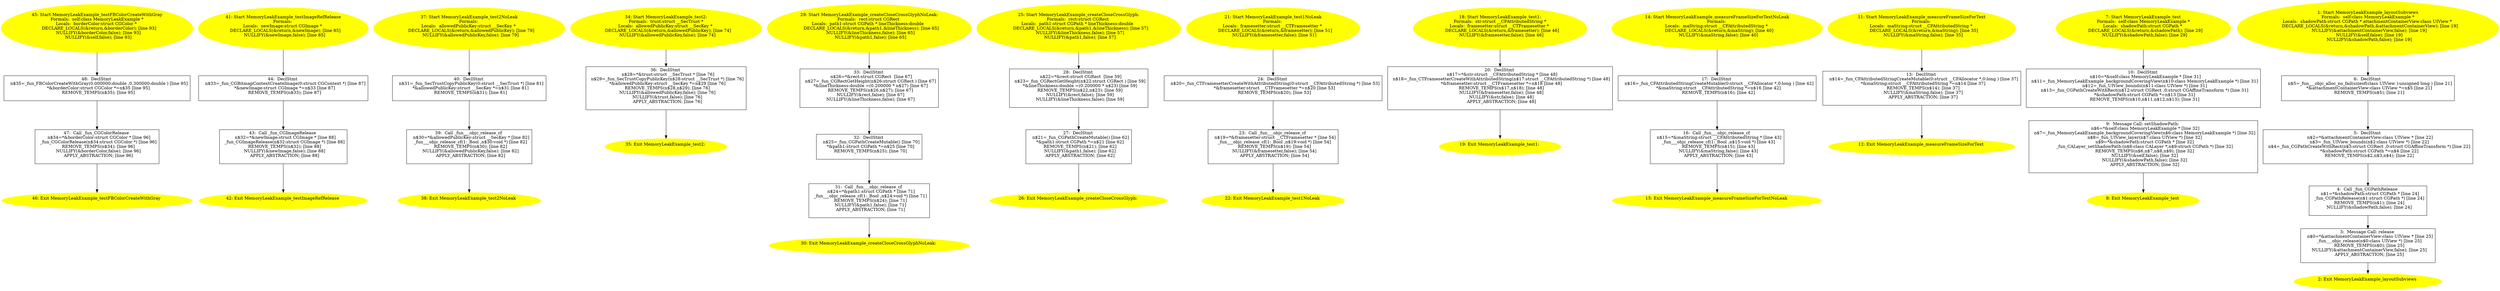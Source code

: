 digraph iCFG {
48 [label="48:  DeclStmt \n   n$35=_fun_FBColorCreateWithGray(0.000000:double ,0.300000:double ) [line 95]\n  *&borderColor:struct CGColor *=n$35 [line 95]\n  REMOVE_TEMPS(n$35); [line 95]\n " shape="box"]
	

	 48 -> 47 ;
47 [label="47:  Call _fun_CGColorRelease \n   n$34=*&borderColor:struct CGColor * [line 96]\n  _fun_CGColorRelease(n$34:struct CGColor *) [line 96]\n  REMOVE_TEMPS(n$34); [line 96]\n  NULLIFY(&borderColor,false); [line 96]\n  APPLY_ABSTRACTION; [line 96]\n " shape="box"]
	

	 47 -> 46 ;
46 [label="46: Exit MemoryLeakExample_testFBColorCreateWithGray \n  " color=yellow style=filled]
	

45 [label="45: Start MemoryLeakExample_testFBColorCreateWithGray\nFormals:  self:class MemoryLeakExample *\nLocals:  borderColor:struct CGColor * \n   DECLARE_LOCALS(&return,&borderColor); [line 93]\n  NULLIFY(&borderColor,false); [line 93]\n  NULLIFY(&self,false); [line 93]\n " color=yellow style=filled]
	

	 45 -> 48 ;
44 [label="44:  DeclStmt \n   n$33=_fun_CGBitmapContextCreateImage(0:struct CGContext *) [line 87]\n  *&newImage:struct CGImage *=n$33 [line 87]\n  REMOVE_TEMPS(n$33); [line 87]\n " shape="box"]
	

	 44 -> 43 ;
43 [label="43:  Call _fun_CGImageRelease \n   n$32=*&newImage:struct CGImage * [line 88]\n  _fun_CGImageRelease(n$32:struct CGImage *) [line 88]\n  REMOVE_TEMPS(n$32); [line 88]\n  NULLIFY(&newImage,false); [line 88]\n  APPLY_ABSTRACTION; [line 88]\n " shape="box"]
	

	 43 -> 42 ;
42 [label="42: Exit MemoryLeakExample_testImageRefRelease \n  " color=yellow style=filled]
	

41 [label="41: Start MemoryLeakExample_testImageRefRelease\nFormals: \nLocals:  newImage:struct CGImage * \n   DECLARE_LOCALS(&return,&newImage); [line 85]\n  NULLIFY(&newImage,false); [line 85]\n " color=yellow style=filled]
	

	 41 -> 44 ;
40 [label="40:  DeclStmt \n   n$31=_fun_SecTrustCopyPublicKey(0:struct __SecTrust *) [line 81]\n  *&allowedPublicKey:struct __SecKey *=n$31 [line 81]\n  REMOVE_TEMPS(n$31); [line 81]\n " shape="box"]
	

	 40 -> 39 ;
39 [label="39:  Call _fun___objc_release_cf \n   n$30=*&allowedPublicKey:struct __SecKey * [line 82]\n  _fun___objc_release_cf(1:_Bool ,n$30:void *) [line 82]\n  REMOVE_TEMPS(n$30); [line 82]\n  NULLIFY(&allowedPublicKey,false); [line 82]\n  APPLY_ABSTRACTION; [line 82]\n " shape="box"]
	

	 39 -> 38 ;
38 [label="38: Exit MemoryLeakExample_test2NoLeak \n  " color=yellow style=filled]
	

37 [label="37: Start MemoryLeakExample_test2NoLeak\nFormals: \nLocals:  allowedPublicKey:struct __SecKey * \n   DECLARE_LOCALS(&return,&allowedPublicKey); [line 79]\n  NULLIFY(&allowedPublicKey,false); [line 79]\n " color=yellow style=filled]
	

	 37 -> 40 ;
36 [label="36:  DeclStmt \n   n$28=*&trust:struct __SecTrust * [line 76]\n  n$29=_fun_SecTrustCopyPublicKey(n$28:struct __SecTrust *) [line 76]\n  *&allowedPublicKey:struct __SecKey *=n$29 [line 76]\n  REMOVE_TEMPS(n$28,n$29); [line 76]\n  NULLIFY(&allowedPublicKey,false); [line 76]\n  NULLIFY(&trust,false); [line 76]\n  APPLY_ABSTRACTION; [line 76]\n " shape="box"]
	

	 36 -> 35 ;
35 [label="35: Exit MemoryLeakExample_test2: \n  " color=yellow style=filled]
	

34 [label="34: Start MemoryLeakExample_test2:\nFormals:  trust:struct __SecTrust *\nLocals:  allowedPublicKey:struct __SecKey * \n   DECLARE_LOCALS(&return,&allowedPublicKey); [line 74]\n  NULLIFY(&allowedPublicKey,false); [line 74]\n " color=yellow style=filled]
	

	 34 -> 36 ;
33 [label="33:  DeclStmt \n   n$26=*&rect:struct CGRect  [line 67]\n  n$27=_fun_CGRectGetHeight(n$26:struct CGRect ) [line 67]\n  *&lineThickness:double =(0.200000 * n$27) [line 67]\n  REMOVE_TEMPS(n$26,n$27); [line 67]\n  NULLIFY(&rect,false); [line 67]\n  NULLIFY(&lineThickness,false); [line 67]\n " shape="box"]
	

	 33 -> 32 ;
32 [label="32:  DeclStmt \n   n$25=_fun_CGPathCreateMutable() [line 70]\n  *&path1:struct CGPath *=n$25 [line 70]\n  REMOVE_TEMPS(n$25); [line 70]\n " shape="box"]
	

	 32 -> 31 ;
31 [label="31:  Call _fun___objc_release_cf \n   n$24=*&path1:struct CGPath * [line 71]\n  _fun___objc_release_cf(1:_Bool ,n$24:void *) [line 71]\n  REMOVE_TEMPS(n$24); [line 71]\n  NULLIFY(&path1,false); [line 71]\n  APPLY_ABSTRACTION; [line 71]\n " shape="box"]
	

	 31 -> 30 ;
30 [label="30: Exit MemoryLeakExample_createCloseCrossGlyphNoLeak: \n  " color=yellow style=filled]
	

29 [label="29: Start MemoryLeakExample_createCloseCrossGlyphNoLeak:\nFormals:  rect:struct CGRect \nLocals:  path1:struct CGPath * lineThickness:double  \n   DECLARE_LOCALS(&return,&path1,&lineThickness); [line 65]\n  NULLIFY(&lineThickness,false); [line 65]\n  NULLIFY(&path1,false); [line 65]\n " color=yellow style=filled]
	

	 29 -> 33 ;
28 [label="28:  DeclStmt \n   n$22=*&rect:struct CGRect  [line 59]\n  n$23=_fun_CGRectGetHeight(n$22:struct CGRect ) [line 59]\n  *&lineThickness:double =(0.200000 * n$23) [line 59]\n  REMOVE_TEMPS(n$22,n$23); [line 59]\n  NULLIFY(&rect,false); [line 59]\n  NULLIFY(&lineThickness,false); [line 59]\n " shape="box"]
	

	 28 -> 27 ;
27 [label="27:  DeclStmt \n   n$21=_fun_CGPathCreateMutable() [line 62]\n  *&path1:struct CGPath *=n$21 [line 62]\n  REMOVE_TEMPS(n$21); [line 62]\n  NULLIFY(&path1,false); [line 62]\n  APPLY_ABSTRACTION; [line 62]\n " shape="box"]
	

	 27 -> 26 ;
26 [label="26: Exit MemoryLeakExample_createCloseCrossGlyph: \n  " color=yellow style=filled]
	

25 [label="25: Start MemoryLeakExample_createCloseCrossGlyph:\nFormals:  rect:struct CGRect \nLocals:  path1:struct CGPath * lineThickness:double  \n   DECLARE_LOCALS(&return,&path1,&lineThickness); [line 57]\n  NULLIFY(&lineThickness,false); [line 57]\n  NULLIFY(&path1,false); [line 57]\n " color=yellow style=filled]
	

	 25 -> 28 ;
24 [label="24:  DeclStmt \n   n$20=_fun_CTFramesetterCreateWithAttributedString(0:struct __CFAttributedString *) [line 53]\n  *&framesetter:struct __CTFramesetter *=n$20 [line 53]\n  REMOVE_TEMPS(n$20); [line 53]\n " shape="box"]
	

	 24 -> 23 ;
23 [label="23:  Call _fun___objc_release_cf \n   n$19=*&framesetter:struct __CTFramesetter * [line 54]\n  _fun___objc_release_cf(1:_Bool ,n$19:void *) [line 54]\n  REMOVE_TEMPS(n$19); [line 54]\n  NULLIFY(&framesetter,false); [line 54]\n  APPLY_ABSTRACTION; [line 54]\n " shape="box"]
	

	 23 -> 22 ;
22 [label="22: Exit MemoryLeakExample_test1NoLeak \n  " color=yellow style=filled]
	

21 [label="21: Start MemoryLeakExample_test1NoLeak\nFormals: \nLocals:  framesetter:struct __CTFramesetter * \n   DECLARE_LOCALS(&return,&framesetter); [line 51]\n  NULLIFY(&framesetter,false); [line 51]\n " color=yellow style=filled]
	

	 21 -> 24 ;
20 [label="20:  DeclStmt \n   n$17=*&str:struct __CFAttributedString * [line 48]\n  n$18=_fun_CTFramesetterCreateWithAttributedString(n$17:struct __CFAttributedString *) [line 48]\n  *&framesetter:struct __CTFramesetter *=n$18 [line 48]\n  REMOVE_TEMPS(n$17,n$18); [line 48]\n  NULLIFY(&framesetter,false); [line 48]\n  NULLIFY(&str,false); [line 48]\n  APPLY_ABSTRACTION; [line 48]\n " shape="box"]
	

	 20 -> 19 ;
19 [label="19: Exit MemoryLeakExample_test1: \n  " color=yellow style=filled]
	

18 [label="18: Start MemoryLeakExample_test1:\nFormals:  str:struct __CFAttributedString *\nLocals:  framesetter:struct __CTFramesetter * \n   DECLARE_LOCALS(&return,&framesetter); [line 46]\n  NULLIFY(&framesetter,false); [line 46]\n " color=yellow style=filled]
	

	 18 -> 20 ;
17 [label="17:  DeclStmt \n   n$16=_fun_CFAttributedStringCreateMutable(0:struct __CFAllocator *,0:long ) [line 42]\n  *&maString:struct __CFAttributedString *=n$16 [line 42]\n  REMOVE_TEMPS(n$16); [line 42]\n " shape="box"]
	

	 17 -> 16 ;
16 [label="16:  Call _fun___objc_release_cf \n   n$15=*&maString:struct __CFAttributedString * [line 43]\n  _fun___objc_release_cf(1:_Bool ,n$15:void *) [line 43]\n  REMOVE_TEMPS(n$15); [line 43]\n  NULLIFY(&maString,false); [line 43]\n  APPLY_ABSTRACTION; [line 43]\n " shape="box"]
	

	 16 -> 15 ;
15 [label="15: Exit MemoryLeakExample_measureFrameSizeForTextNoLeak \n  " color=yellow style=filled]
	

14 [label="14: Start MemoryLeakExample_measureFrameSizeForTextNoLeak\nFormals: \nLocals:  maString:struct __CFAttributedString * \n   DECLARE_LOCALS(&return,&maString); [line 40]\n  NULLIFY(&maString,false); [line 40]\n " color=yellow style=filled]
	

	 14 -> 17 ;
13 [label="13:  DeclStmt \n   n$14=_fun_CFAttributedStringCreateMutable(0:struct __CFAllocator *,0:long ) [line 37]\n  *&maString:struct __CFAttributedString *=n$14 [line 37]\n  REMOVE_TEMPS(n$14); [line 37]\n  NULLIFY(&maString,false); [line 37]\n  APPLY_ABSTRACTION; [line 37]\n " shape="box"]
	

	 13 -> 12 ;
12 [label="12: Exit MemoryLeakExample_measureFrameSizeForText \n  " color=yellow style=filled]
	

11 [label="11: Start MemoryLeakExample_measureFrameSizeForText\nFormals: \nLocals:  maString:struct __CFAttributedString * \n   DECLARE_LOCALS(&return,&maString); [line 35]\n  NULLIFY(&maString,false); [line 35]\n " color=yellow style=filled]
	

	 11 -> 13 ;
10 [label="10:  DeclStmt \n   n$10=*&self:class MemoryLeakExample * [line 31]\n  n$11=_fun_MemoryLeakExample_backgroundCoveringView(n$10:class MemoryLeakExample *) [line 31]\n  n$12=_fun_UIView_bounds(n$11:class UIView *) [line 31]\n  n$13=_fun_CGPathCreateWithRect(n$12:struct CGRect ,0:struct CGAffineTransform *) [line 31]\n  *&shadowPath:struct CGPath *=n$13 [line 31]\n  REMOVE_TEMPS(n$10,n$11,n$12,n$13); [line 31]\n " shape="box"]
	

	 10 -> 9 ;
9 [label="9:  Message Call: setShadowPath: \n   n$6=*&self:class MemoryLeakExample * [line 32]\n  n$7=_fun_MemoryLeakExample_backgroundCoveringView(n$6:class MemoryLeakExample *) [line 32]\n  n$8=_fun_UIView_layer(n$7:class UIView *) [line 32]\n  n$9=*&shadowPath:struct CGPath * [line 32]\n  _fun_CALayer_setShadowPath:(n$8:class CALayer *,n$9:struct CGPath *) [line 32]\n  REMOVE_TEMPS(n$6,n$7,n$8,n$9); [line 32]\n  NULLIFY(&self,false); [line 32]\n  NULLIFY(&shadowPath,false); [line 32]\n  APPLY_ABSTRACTION; [line 32]\n " shape="box"]
	

	 9 -> 8 ;
8 [label="8: Exit MemoryLeakExample_test \n  " color=yellow style=filled]
	

7 [label="7: Start MemoryLeakExample_test\nFormals:  self:class MemoryLeakExample *\nLocals:  shadowPath:struct CGPath * \n   DECLARE_LOCALS(&return,&shadowPath); [line 29]\n  NULLIFY(&shadowPath,false); [line 29]\n " color=yellow style=filled]
	

	 7 -> 10 ;
6 [label="6:  DeclStmt \n   n$5=_fun___objc_alloc_no_fail(sizeof(class UIView ):unsigned long ) [line 21]\n  *&attachmentContainerView:class UIView *=n$5 [line 21]\n  REMOVE_TEMPS(n$5); [line 21]\n " shape="box"]
	

	 6 -> 5 ;
5 [label="5:  DeclStmt \n   n$2=*&attachmentContainerView:class UIView * [line 22]\n  n$3=_fun_UIView_bounds(n$2:class UIView *) [line 22]\n  n$4=_fun_CGPathCreateWithRect(n$3:struct CGRect ,0:struct CGAffineTransform *) [line 22]\n  *&shadowPath:struct CGPath *=n$4 [line 22]\n  REMOVE_TEMPS(n$2,n$3,n$4); [line 22]\n " shape="box"]
	

	 5 -> 4 ;
4 [label="4:  Call _fun_CGPathRelease \n   n$1=*&shadowPath:struct CGPath * [line 24]\n  _fun_CGPathRelease(n$1:struct CGPath *) [line 24]\n  REMOVE_TEMPS(n$1); [line 24]\n  NULLIFY(&shadowPath,false); [line 24]\n " shape="box"]
	

	 4 -> 3 ;
3 [label="3:  Message Call: release \n   n$0=*&attachmentContainerView:class UIView * [line 25]\n  _fun___objc_release(n$0:class UIView *) [line 25]\n  REMOVE_TEMPS(n$0); [line 25]\n  NULLIFY(&attachmentContainerView,false); [line 25]\n  APPLY_ABSTRACTION; [line 25]\n " shape="box"]
	

	 3 -> 2 ;
2 [label="2: Exit MemoryLeakExample_layoutSubviews \n  " color=yellow style=filled]
	

1 [label="1: Start MemoryLeakExample_layoutSubviews\nFormals:  self:class MemoryLeakExample *\nLocals:  shadowPath:struct CGPath * attachmentContainerView:class UIView * \n   DECLARE_LOCALS(&return,&shadowPath,&attachmentContainerView); [line 19]\n  NULLIFY(&attachmentContainerView,false); [line 19]\n  NULLIFY(&self,false); [line 19]\n  NULLIFY(&shadowPath,false); [line 19]\n " color=yellow style=filled]
	

	 1 -> 6 ;
}
